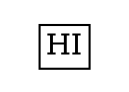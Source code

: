 digraph {
	tabla [label=<<TABLE BORDER="0" CELLBORDER="1" CELLSPACING="0">
        <TR>
            for i in range(sistema.getSize()):
            print("hello")
            <TD>HI</TD> EQUIVALENTE A NOMBRE SISTEMA
        </TR>
        
        </TABLE>> shape=plaintext]
}
